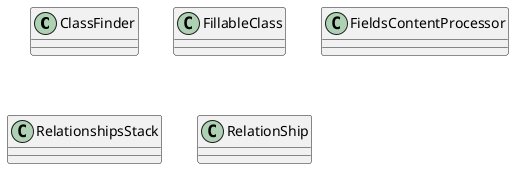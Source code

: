 @startuml
	
	class ClassFinder{
	}	

	class FillableClass{
	}	

	class FieldsContentProcessor{
	}	

	class FieldsContentProcessor{
	}	

	class RelationshipsStack{
	}	

	class RelationShip{
	}	


	

@enduml

